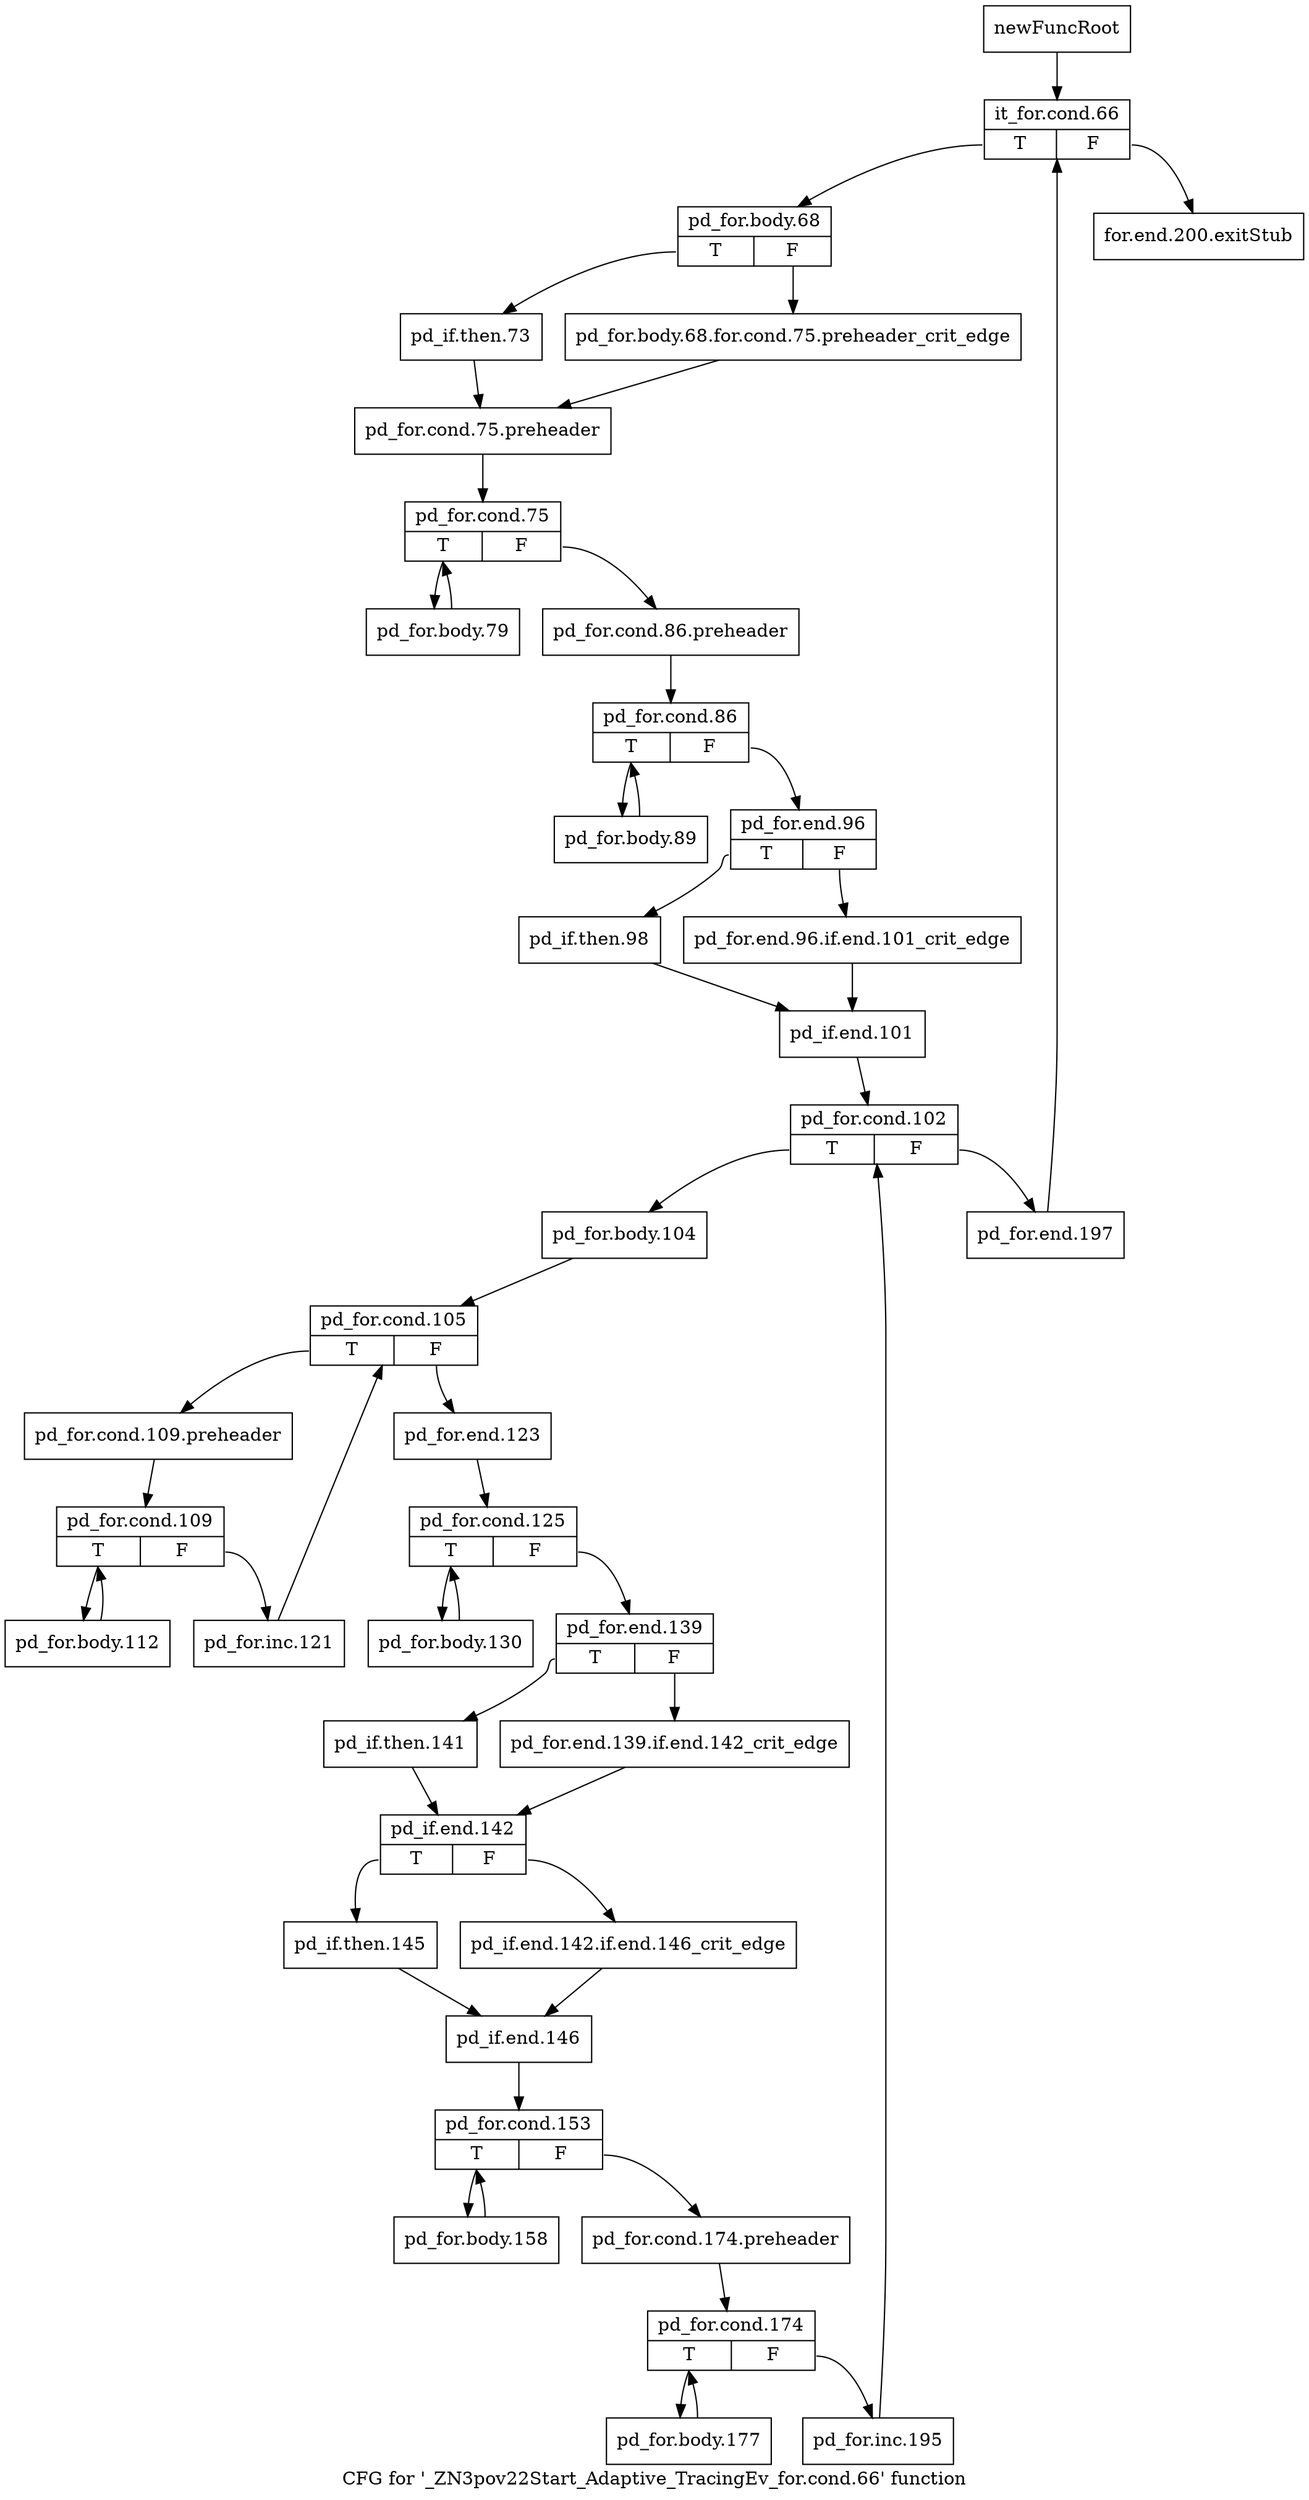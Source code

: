 digraph "CFG for '_ZN3pov22Start_Adaptive_TracingEv_for.cond.66' function" {
	label="CFG for '_ZN3pov22Start_Adaptive_TracingEv_for.cond.66' function";

	Node0x2bc28c0 [shape=record,label="{newFuncRoot}"];
	Node0x2bc28c0 -> Node0x2bc2960;
	Node0x2bc2910 [shape=record,label="{for.end.200.exitStub}"];
	Node0x2bc2960 [shape=record,label="{it_for.cond.66|{<s0>T|<s1>F}}"];
	Node0x2bc2960:s0 -> Node0x2bc29b0;
	Node0x2bc2960:s1 -> Node0x2bc2910;
	Node0x2bc29b0 [shape=record,label="{pd_for.body.68|{<s0>T|<s1>F}}"];
	Node0x2bc29b0:s0 -> Node0x2bc2a50;
	Node0x2bc29b0:s1 -> Node0x2bc2a00;
	Node0x2bc2a00 [shape=record,label="{pd_for.body.68.for.cond.75.preheader_crit_edge}"];
	Node0x2bc2a00 -> Node0x2bc2aa0;
	Node0x2bc2a50 [shape=record,label="{pd_if.then.73}"];
	Node0x2bc2a50 -> Node0x2bc2aa0;
	Node0x2bc2aa0 [shape=record,label="{pd_for.cond.75.preheader}"];
	Node0x2bc2aa0 -> Node0x2bc2af0;
	Node0x2bc2af0 [shape=record,label="{pd_for.cond.75|{<s0>T|<s1>F}}"];
	Node0x2bc2af0:s0 -> Node0x2bc34f0;
	Node0x2bc2af0:s1 -> Node0x2bc2b40;
	Node0x2bc2b40 [shape=record,label="{pd_for.cond.86.preheader}"];
	Node0x2bc2b40 -> Node0x2bc2b90;
	Node0x2bc2b90 [shape=record,label="{pd_for.cond.86|{<s0>T|<s1>F}}"];
	Node0x2bc2b90:s0 -> Node0x2bc34a0;
	Node0x2bc2b90:s1 -> Node0x2bc2be0;
	Node0x2bc2be0 [shape=record,label="{pd_for.end.96|{<s0>T|<s1>F}}"];
	Node0x2bc2be0:s0 -> Node0x2bc2c80;
	Node0x2bc2be0:s1 -> Node0x2bc2c30;
	Node0x2bc2c30 [shape=record,label="{pd_for.end.96.if.end.101_crit_edge}"];
	Node0x2bc2c30 -> Node0x2bc2cd0;
	Node0x2bc2c80 [shape=record,label="{pd_if.then.98}"];
	Node0x2bc2c80 -> Node0x2bc2cd0;
	Node0x2bc2cd0 [shape=record,label="{pd_if.end.101}"];
	Node0x2bc2cd0 -> Node0x2bc2d20;
	Node0x2bc2d20 [shape=record,label="{pd_for.cond.102|{<s0>T|<s1>F}}"];
	Node0x2bc2d20:s0 -> Node0x2bc2dc0;
	Node0x2bc2d20:s1 -> Node0x2bc2d70;
	Node0x2bc2d70 [shape=record,label="{pd_for.end.197}"];
	Node0x2bc2d70 -> Node0x2bc2960;
	Node0x2bc2dc0 [shape=record,label="{pd_for.body.104}"];
	Node0x2bc2dc0 -> Node0x2bc2e10;
	Node0x2bc2e10 [shape=record,label="{pd_for.cond.105|{<s0>T|<s1>F}}"];
	Node0x2bc2e10:s0 -> Node0x2bc3360;
	Node0x2bc2e10:s1 -> Node0x2bc2e60;
	Node0x2bc2e60 [shape=record,label="{pd_for.end.123}"];
	Node0x2bc2e60 -> Node0x2bc2eb0;
	Node0x2bc2eb0 [shape=record,label="{pd_for.cond.125|{<s0>T|<s1>F}}"];
	Node0x2bc2eb0:s0 -> Node0x2bc3310;
	Node0x2bc2eb0:s1 -> Node0x2bc2f00;
	Node0x2bc2f00 [shape=record,label="{pd_for.end.139|{<s0>T|<s1>F}}"];
	Node0x2bc2f00:s0 -> Node0x2bc2fa0;
	Node0x2bc2f00:s1 -> Node0x2bc2f50;
	Node0x2bc2f50 [shape=record,label="{pd_for.end.139.if.end.142_crit_edge}"];
	Node0x2bc2f50 -> Node0x2bc2ff0;
	Node0x2bc2fa0 [shape=record,label="{pd_if.then.141}"];
	Node0x2bc2fa0 -> Node0x2bc2ff0;
	Node0x2bc2ff0 [shape=record,label="{pd_if.end.142|{<s0>T|<s1>F}}"];
	Node0x2bc2ff0:s0 -> Node0x2bc3090;
	Node0x2bc2ff0:s1 -> Node0x2bc3040;
	Node0x2bc3040 [shape=record,label="{pd_if.end.142.if.end.146_crit_edge}"];
	Node0x2bc3040 -> Node0x2bc30e0;
	Node0x2bc3090 [shape=record,label="{pd_if.then.145}"];
	Node0x2bc3090 -> Node0x2bc30e0;
	Node0x2bc30e0 [shape=record,label="{pd_if.end.146}"];
	Node0x2bc30e0 -> Node0x2bc3130;
	Node0x2bc3130 [shape=record,label="{pd_for.cond.153|{<s0>T|<s1>F}}"];
	Node0x2bc3130:s0 -> Node0x2bc32c0;
	Node0x2bc3130:s1 -> Node0x2bc3180;
	Node0x2bc3180 [shape=record,label="{pd_for.cond.174.preheader}"];
	Node0x2bc3180 -> Node0x2bc31d0;
	Node0x2bc31d0 [shape=record,label="{pd_for.cond.174|{<s0>T|<s1>F}}"];
	Node0x2bc31d0:s0 -> Node0x2bc3270;
	Node0x2bc31d0:s1 -> Node0x2bc3220;
	Node0x2bc3220 [shape=record,label="{pd_for.inc.195}"];
	Node0x2bc3220 -> Node0x2bc2d20;
	Node0x2bc3270 [shape=record,label="{pd_for.body.177}"];
	Node0x2bc3270 -> Node0x2bc31d0;
	Node0x2bc32c0 [shape=record,label="{pd_for.body.158}"];
	Node0x2bc32c0 -> Node0x2bc3130;
	Node0x2bc3310 [shape=record,label="{pd_for.body.130}"];
	Node0x2bc3310 -> Node0x2bc2eb0;
	Node0x2bc3360 [shape=record,label="{pd_for.cond.109.preheader}"];
	Node0x2bc3360 -> Node0x2bc33b0;
	Node0x2bc33b0 [shape=record,label="{pd_for.cond.109|{<s0>T|<s1>F}}"];
	Node0x2bc33b0:s0 -> Node0x2bc3450;
	Node0x2bc33b0:s1 -> Node0x2bc3400;
	Node0x2bc3400 [shape=record,label="{pd_for.inc.121}"];
	Node0x2bc3400 -> Node0x2bc2e10;
	Node0x2bc3450 [shape=record,label="{pd_for.body.112}"];
	Node0x2bc3450 -> Node0x2bc33b0;
	Node0x2bc34a0 [shape=record,label="{pd_for.body.89}"];
	Node0x2bc34a0 -> Node0x2bc2b90;
	Node0x2bc34f0 [shape=record,label="{pd_for.body.79}"];
	Node0x2bc34f0 -> Node0x2bc2af0;
}
